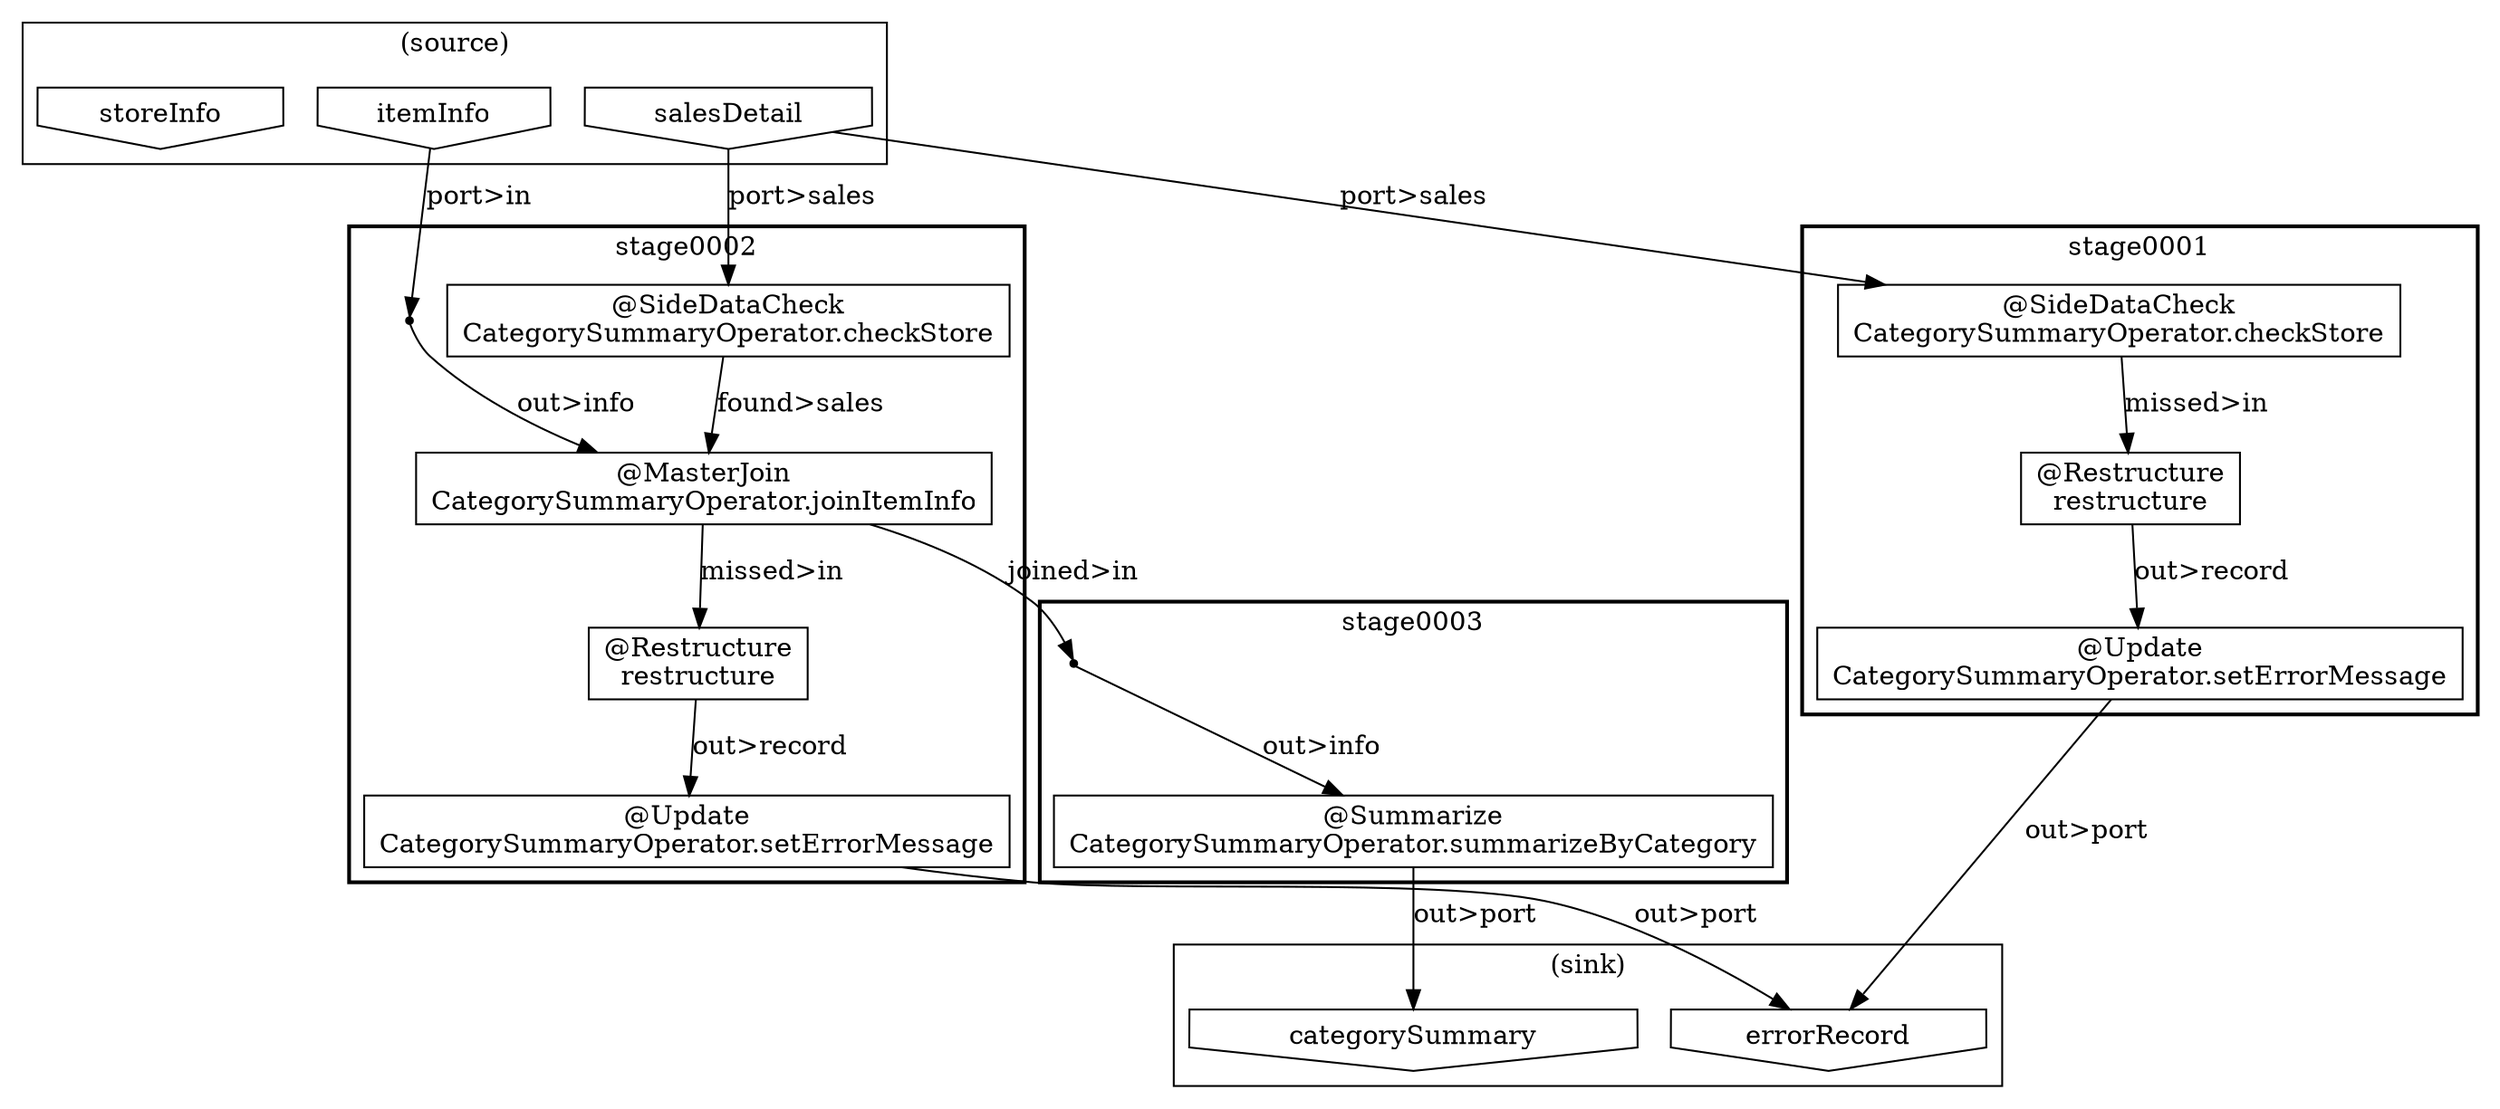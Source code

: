 digraph {
    subgraph "cluster_1321f233-7ff5-4880-914a-34cc854194ff" {
        label = "stage0003";
        style = bold;
        "9b260040-98ff-43e5-8230-0040bf0dfc2f" [shape=point];
        "22ca48be-be1c-4b50-a2db-25d7355940a6" [shape=box, label="@Summarize\nCategorySummaryOperator.summarizeByCategory"];
    }
    subgraph "cluster_fd95417c-62e2-4c61-8e11-6491697a7a49" {
        label = "(sink)";
        "b1a0d8ee-6f03-47ca-81ee-ed74d17b2784" [shape=invhouse, label="errorRecord"];
        "0af9c746-7885-422e-933a-e925c6f8e182" [shape=invhouse, label="categorySummary"];
    }
    subgraph "cluster_71582e03-90e3-4541-b6b7-0f9fe65cc672" {
        label = "stage0001";
        style = bold;
        "a43018cf-47ea-4e75-b4ac-81aa0fac1bcf" [shape=box, label="@Restructure\nrestructure"];
        "a02d5f1e-d1ca-45d3-bf41-5bfba505c8ec" [shape=box, label="@Update\nCategorySummaryOperator.setErrorMessage"];
        "b5107278-91fe-4af0-ac3a-9e2fb12da6cb" [shape=box, label="@SideDataCheck\nCategorySummaryOperator.checkStore"];
    }
    subgraph "cluster_25e49852-fac7-4dd2-98d3-7b5a1f3ae193" {
        label = "(source)";
        "6a44d813-f743-4fb8-b13a-253edf7c6354" [shape=invhouse, label="itemInfo"];
        "35fa5c22-383a-4cac-8156-dda6ec9c031b" [shape=invhouse, label="salesDetail"];
        "5a969bf2-c3a0-4fdf-aef5-2e80280c425c" [shape=invhouse, label="storeInfo"];
    }
    subgraph "cluster_c80022ef-a7fc-4d94-b1f3-6f2d822753d0" {
        label = "stage0002";
        style = bold;
        "af48e629-9c92-4ca8-a5ad-c491c65959e7" [shape=box, label="@SideDataCheck\nCategorySummaryOperator.checkStore"];
        "ad400742-2b9e-49bf-92d9-6802fa062081" [shape=point];
        "34867c42-1363-4480-a143-0b0c0df1118d" [shape=box, label="@Restructure\nrestructure"];
        "8617a46d-61cb-4319-be75-6a2fed5a78cf" [shape=box, label="@Update\nCategorySummaryOperator.setErrorMessage"];
        "003d6c49-5599-40f5-8d12-203934f35521" [shape=box, label="@MasterJoin\nCategorySummaryOperator.joinItemInfo"];
    }
    "9b260040-98ff-43e5-8230-0040bf0dfc2f" -> "22ca48be-be1c-4b50-a2db-25d7355940a6" [label="out>info"];
    "22ca48be-be1c-4b50-a2db-25d7355940a6" -> "0af9c746-7885-422e-933a-e925c6f8e182" [label="out>port"];
    "a02d5f1e-d1ca-45d3-bf41-5bfba505c8ec" -> "b1a0d8ee-6f03-47ca-81ee-ed74d17b2784" [label="out>port"];
    "a43018cf-47ea-4e75-b4ac-81aa0fac1bcf" -> "a02d5f1e-d1ca-45d3-bf41-5bfba505c8ec" [label="out>record"];
    "b5107278-91fe-4af0-ac3a-9e2fb12da6cb" -> "a43018cf-47ea-4e75-b4ac-81aa0fac1bcf" [label="missed>in"];
    "35fa5c22-383a-4cac-8156-dda6ec9c031b" -> "b5107278-91fe-4af0-ac3a-9e2fb12da6cb" [label="port>sales"];
    "35fa5c22-383a-4cac-8156-dda6ec9c031b" -> "af48e629-9c92-4ca8-a5ad-c491c65959e7" [label="port>sales"];
    "6a44d813-f743-4fb8-b13a-253edf7c6354" -> "ad400742-2b9e-49bf-92d9-6802fa062081" [label="port>in"];
    "af48e629-9c92-4ca8-a5ad-c491c65959e7" -> "003d6c49-5599-40f5-8d12-203934f35521" [label="found>sales"];
    "ad400742-2b9e-49bf-92d9-6802fa062081" -> "003d6c49-5599-40f5-8d12-203934f35521" [label="out>info"];
    "003d6c49-5599-40f5-8d12-203934f35521" -> "9b260040-98ff-43e5-8230-0040bf0dfc2f" [label="joined>in"];
    "8617a46d-61cb-4319-be75-6a2fed5a78cf" -> "b1a0d8ee-6f03-47ca-81ee-ed74d17b2784" [label="out>port"];
    "34867c42-1363-4480-a143-0b0c0df1118d" -> "8617a46d-61cb-4319-be75-6a2fed5a78cf" [label="out>record"];
    "003d6c49-5599-40f5-8d12-203934f35521" -> "34867c42-1363-4480-a143-0b0c0df1118d" [label="missed>in"];
}
